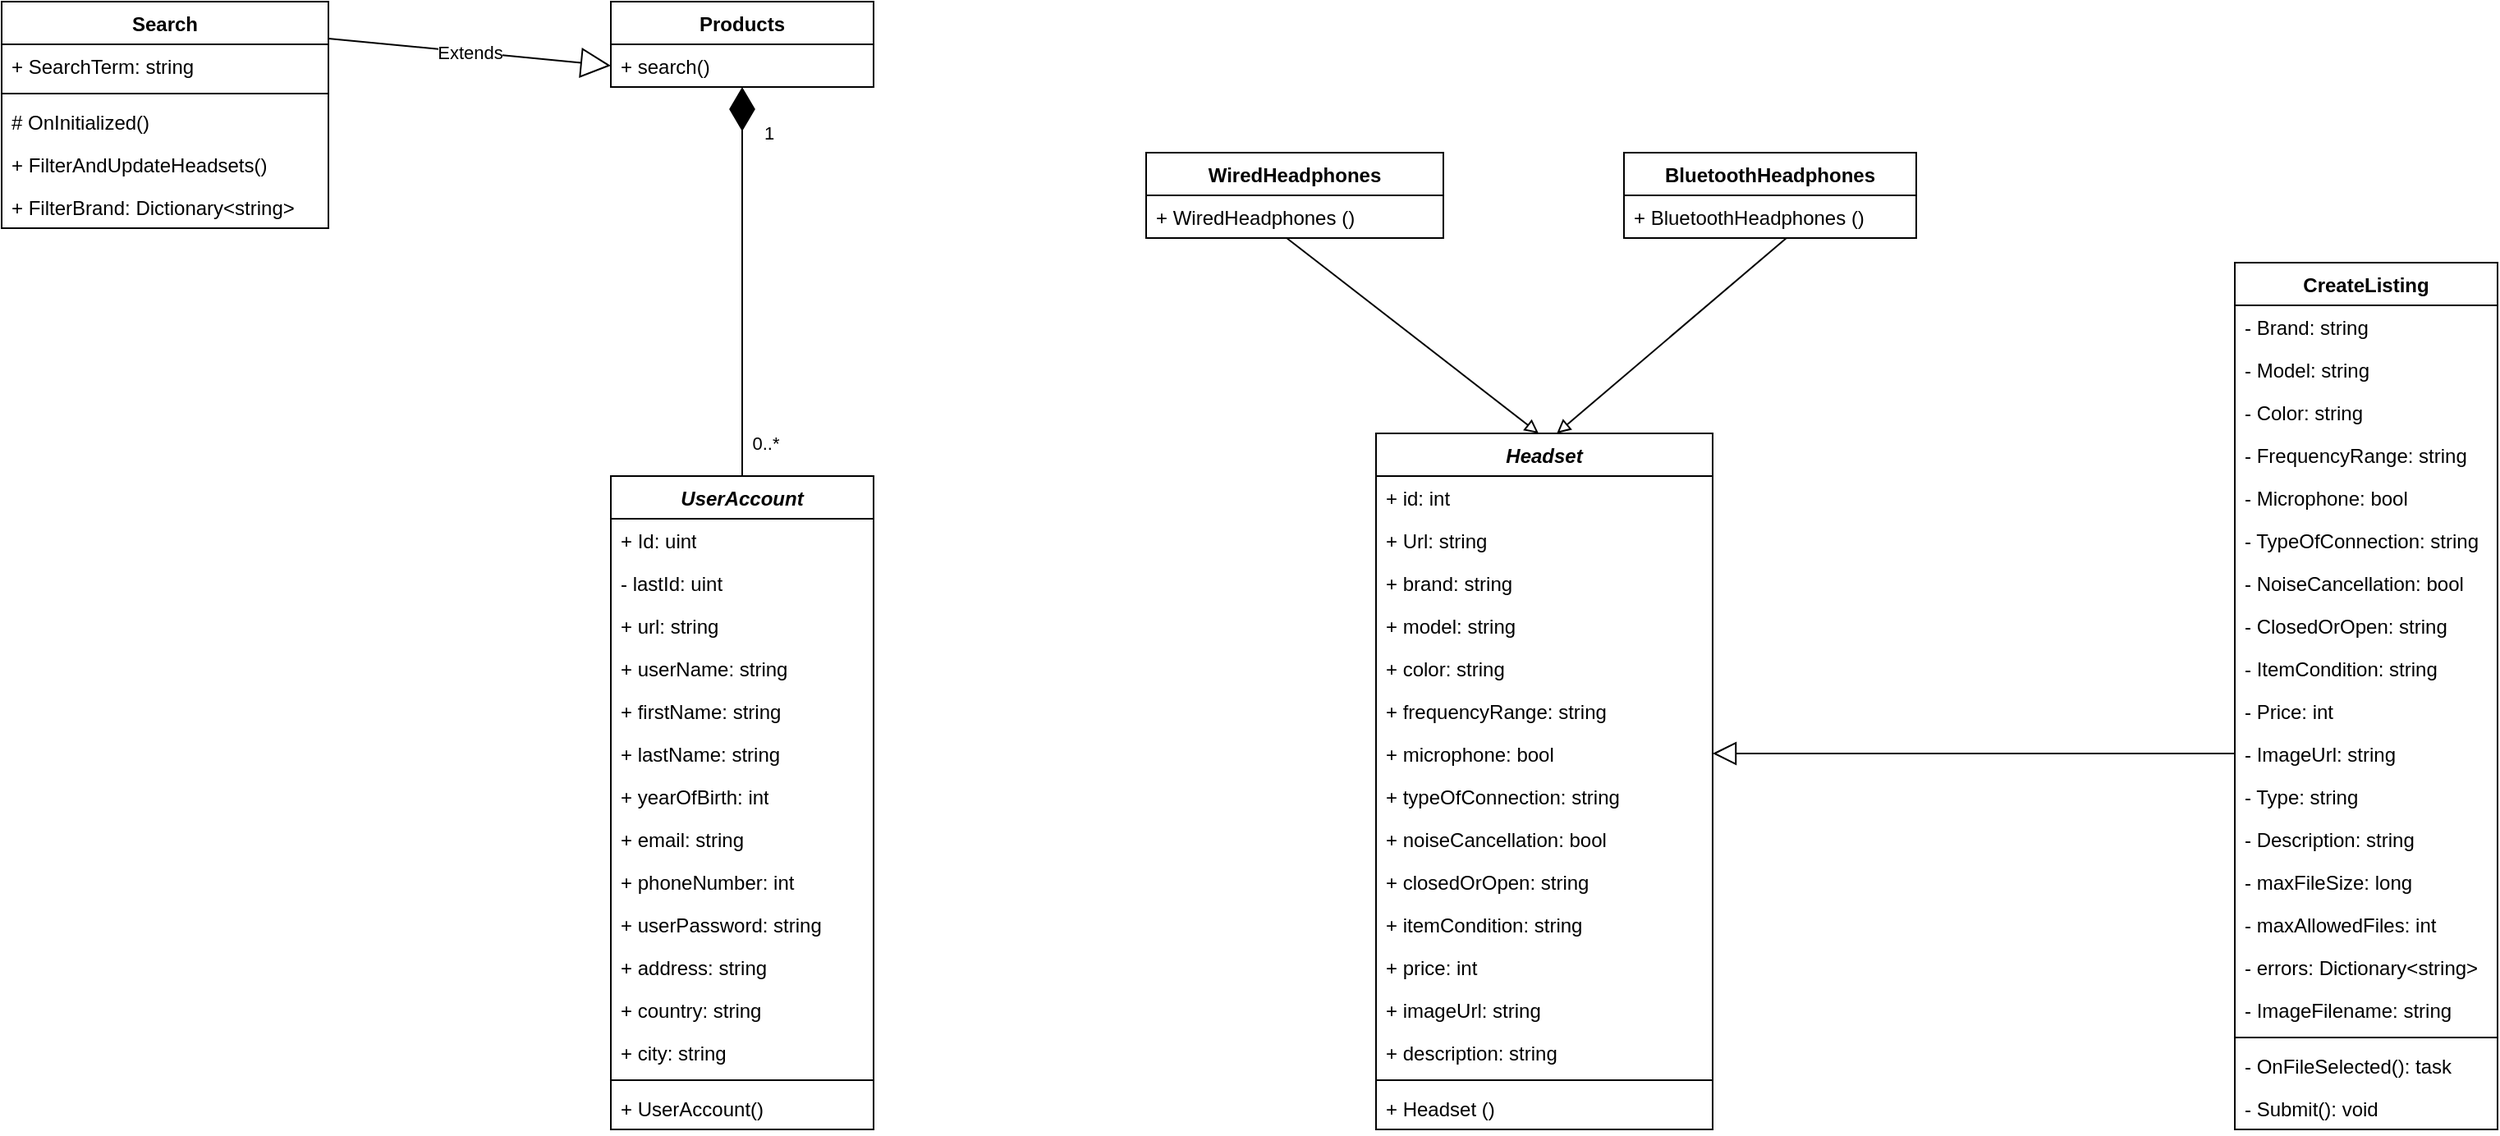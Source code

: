 <mxfile version="24.2.5" type="device">
  <diagram id="C5RBs43oDa-KdzZeNtuy" name="Page-1">
    <mxGraphModel dx="1793" dy="1733" grid="0" gridSize="10" guides="1" tooltips="1" connect="1" arrows="1" fold="1" page="0" pageScale="1" pageWidth="827" pageHeight="1169" math="0" shadow="0">
      <root>
        <mxCell id="WIyWlLk6GJQsqaUBKTNV-0" />
        <mxCell id="WIyWlLk6GJQsqaUBKTNV-1" parent="WIyWlLk6GJQsqaUBKTNV-0" />
        <mxCell id="Wh26aWjTV0uqgQxp3goM-0" value="Products" style="swimlane;fontStyle=1;align=center;verticalAlign=top;childLayout=stackLayout;horizontal=1;startSize=26;horizontalStack=0;resizeParent=1;resizeParentMax=0;resizeLast=0;collapsible=1;marginBottom=0;whiteSpace=wrap;html=1;" parent="WIyWlLk6GJQsqaUBKTNV-1" vertex="1">
          <mxGeometry x="676" y="-700" width="160" height="52" as="geometry" />
        </mxCell>
        <mxCell id="Wh26aWjTV0uqgQxp3goM-45" value="+ search()" style="text;strokeColor=none;fillColor=none;align=left;verticalAlign=top;spacingLeft=4;spacingRight=4;overflow=hidden;rotatable=0;points=[[0,0.5],[1,0.5]];portConstraint=eastwest;whiteSpace=wrap;html=1;" parent="Wh26aWjTV0uqgQxp3goM-0" vertex="1">
          <mxGeometry y="26" width="160" height="26" as="geometry" />
        </mxCell>
        <mxCell id="Wh26aWjTV0uqgQxp3goM-4" value="&lt;i&gt;UserAccount&lt;/i&gt;" style="swimlane;fontStyle=1;align=center;verticalAlign=top;childLayout=stackLayout;horizontal=1;startSize=26;horizontalStack=0;resizeParent=1;resizeParentMax=0;resizeLast=0;collapsible=1;marginBottom=0;whiteSpace=wrap;html=1;" parent="WIyWlLk6GJQsqaUBKTNV-1" vertex="1">
          <mxGeometry x="676" y="-411" width="160" height="398" as="geometry" />
        </mxCell>
        <mxCell id="Wh26aWjTV0uqgQxp3goM-5" value="+ Id: uint" style="text;strokeColor=none;fillColor=none;align=left;verticalAlign=top;spacingLeft=4;spacingRight=4;overflow=hidden;rotatable=0;points=[[0,0.5],[1,0.5]];portConstraint=eastwest;whiteSpace=wrap;html=1;" parent="Wh26aWjTV0uqgQxp3goM-4" vertex="1">
          <mxGeometry y="26" width="160" height="26" as="geometry" />
        </mxCell>
        <mxCell id="cCm3TZgMSsaW-0XqgvNJ-2" value="- lastId: uint" style="text;strokeColor=none;fillColor=none;align=left;verticalAlign=top;spacingLeft=4;spacingRight=4;overflow=hidden;rotatable=0;points=[[0,0.5],[1,0.5]];portConstraint=eastwest;whiteSpace=wrap;html=1;" vertex="1" parent="Wh26aWjTV0uqgQxp3goM-4">
          <mxGeometry y="52" width="160" height="26" as="geometry" />
        </mxCell>
        <mxCell id="Wh26aWjTV0uqgQxp3goM-8" value="+ url: string" style="text;strokeColor=none;fillColor=none;align=left;verticalAlign=top;spacingLeft=4;spacingRight=4;overflow=hidden;rotatable=0;points=[[0,0.5],[1,0.5]];portConstraint=eastwest;whiteSpace=wrap;html=1;" parent="Wh26aWjTV0uqgQxp3goM-4" vertex="1">
          <mxGeometry y="78" width="160" height="26" as="geometry" />
        </mxCell>
        <mxCell id="Wh26aWjTV0uqgQxp3goM-9" value="+ userName: string" style="text;strokeColor=none;fillColor=none;align=left;verticalAlign=top;spacingLeft=4;spacingRight=4;overflow=hidden;rotatable=0;points=[[0,0.5],[1,0.5]];portConstraint=eastwest;whiteSpace=wrap;html=1;" parent="Wh26aWjTV0uqgQxp3goM-4" vertex="1">
          <mxGeometry y="104" width="160" height="26" as="geometry" />
        </mxCell>
        <mxCell id="Wh26aWjTV0uqgQxp3goM-11" value="+ firstName: string" style="text;strokeColor=none;fillColor=none;align=left;verticalAlign=top;spacingLeft=4;spacingRight=4;overflow=hidden;rotatable=0;points=[[0,0.5],[1,0.5]];portConstraint=eastwest;whiteSpace=wrap;html=1;" parent="Wh26aWjTV0uqgQxp3goM-4" vertex="1">
          <mxGeometry y="130" width="160" height="26" as="geometry" />
        </mxCell>
        <mxCell id="Wh26aWjTV0uqgQxp3goM-10" value="+ lastName: string" style="text;strokeColor=none;fillColor=none;align=left;verticalAlign=top;spacingLeft=4;spacingRight=4;overflow=hidden;rotatable=0;points=[[0,0.5],[1,0.5]];portConstraint=eastwest;whiteSpace=wrap;html=1;" parent="Wh26aWjTV0uqgQxp3goM-4" vertex="1">
          <mxGeometry y="156" width="160" height="26" as="geometry" />
        </mxCell>
        <mxCell id="cCm3TZgMSsaW-0XqgvNJ-3" value="+ yearOfBirth: int" style="text;strokeColor=none;fillColor=none;align=left;verticalAlign=top;spacingLeft=4;spacingRight=4;overflow=hidden;rotatable=0;points=[[0,0.5],[1,0.5]];portConstraint=eastwest;whiteSpace=wrap;html=1;" vertex="1" parent="Wh26aWjTV0uqgQxp3goM-4">
          <mxGeometry y="182" width="160" height="26" as="geometry" />
        </mxCell>
        <mxCell id="cCm3TZgMSsaW-0XqgvNJ-4" value="+ email: string" style="text;strokeColor=none;fillColor=none;align=left;verticalAlign=top;spacingLeft=4;spacingRight=4;overflow=hidden;rotatable=0;points=[[0,0.5],[1,0.5]];portConstraint=eastwest;whiteSpace=wrap;html=1;" vertex="1" parent="Wh26aWjTV0uqgQxp3goM-4">
          <mxGeometry y="208" width="160" height="26" as="geometry" />
        </mxCell>
        <mxCell id="cCm3TZgMSsaW-0XqgvNJ-5" value="+ phoneNumber: int" style="text;strokeColor=none;fillColor=none;align=left;verticalAlign=top;spacingLeft=4;spacingRight=4;overflow=hidden;rotatable=0;points=[[0,0.5],[1,0.5]];portConstraint=eastwest;whiteSpace=wrap;html=1;" vertex="1" parent="Wh26aWjTV0uqgQxp3goM-4">
          <mxGeometry y="234" width="160" height="26" as="geometry" />
        </mxCell>
        <mxCell id="cCm3TZgMSsaW-0XqgvNJ-6" value="+ userPassword: string" style="text;strokeColor=none;fillColor=none;align=left;verticalAlign=top;spacingLeft=4;spacingRight=4;overflow=hidden;rotatable=0;points=[[0,0.5],[1,0.5]];portConstraint=eastwest;whiteSpace=wrap;html=1;" vertex="1" parent="Wh26aWjTV0uqgQxp3goM-4">
          <mxGeometry y="260" width="160" height="26" as="geometry" />
        </mxCell>
        <mxCell id="cCm3TZgMSsaW-0XqgvNJ-7" value="+ address: string" style="text;strokeColor=none;fillColor=none;align=left;verticalAlign=top;spacingLeft=4;spacingRight=4;overflow=hidden;rotatable=0;points=[[0,0.5],[1,0.5]];portConstraint=eastwest;whiteSpace=wrap;html=1;" vertex="1" parent="Wh26aWjTV0uqgQxp3goM-4">
          <mxGeometry y="286" width="160" height="26" as="geometry" />
        </mxCell>
        <mxCell id="cCm3TZgMSsaW-0XqgvNJ-8" value="+ country: string" style="text;strokeColor=none;fillColor=none;align=left;verticalAlign=top;spacingLeft=4;spacingRight=4;overflow=hidden;rotatable=0;points=[[0,0.5],[1,0.5]];portConstraint=eastwest;whiteSpace=wrap;html=1;" vertex="1" parent="Wh26aWjTV0uqgQxp3goM-4">
          <mxGeometry y="312" width="160" height="26" as="geometry" />
        </mxCell>
        <mxCell id="cCm3TZgMSsaW-0XqgvNJ-9" value="+ city: string" style="text;strokeColor=none;fillColor=none;align=left;verticalAlign=top;spacingLeft=4;spacingRight=4;overflow=hidden;rotatable=0;points=[[0,0.5],[1,0.5]];portConstraint=eastwest;whiteSpace=wrap;html=1;" vertex="1" parent="Wh26aWjTV0uqgQxp3goM-4">
          <mxGeometry y="338" width="160" height="26" as="geometry" />
        </mxCell>
        <mxCell id="Wh26aWjTV0uqgQxp3goM-6" value="" style="line;strokeWidth=1;fillColor=none;align=left;verticalAlign=middle;spacingTop=-1;spacingLeft=3;spacingRight=3;rotatable=0;labelPosition=right;points=[];portConstraint=eastwest;strokeColor=inherit;" parent="Wh26aWjTV0uqgQxp3goM-4" vertex="1">
          <mxGeometry y="364" width="160" height="8" as="geometry" />
        </mxCell>
        <mxCell id="Wh26aWjTV0uqgQxp3goM-7" value="+ UserAccount()" style="text;strokeColor=none;fillColor=none;align=left;verticalAlign=top;spacingLeft=4;spacingRight=4;overflow=hidden;rotatable=0;points=[[0,0.5],[1,0.5]];portConstraint=eastwest;whiteSpace=wrap;html=1;" parent="Wh26aWjTV0uqgQxp3goM-4" vertex="1">
          <mxGeometry y="372" width="160" height="26" as="geometry" />
        </mxCell>
        <mxCell id="Wh26aWjTV0uqgQxp3goM-18" value="" style="endArrow=diamondThin;endFill=1;endSize=24;html=1;rounded=0;exitX=0.5;exitY=0;exitDx=0;exitDy=0;entryX=0.5;entryY=1;entryDx=0;entryDy=0;" parent="WIyWlLk6GJQsqaUBKTNV-1" source="Wh26aWjTV0uqgQxp3goM-4" target="Wh26aWjTV0uqgQxp3goM-0" edge="1">
          <mxGeometry width="160" relative="1" as="geometry">
            <mxPoint x="690" y="190" as="sourcePoint" />
            <mxPoint x="755" y="-534" as="targetPoint" />
          </mxGeometry>
        </mxCell>
        <mxCell id="Wh26aWjTV0uqgQxp3goM-19" value="1" style="edgeLabel;html=1;align=center;verticalAlign=middle;resizable=0;points=[];" parent="Wh26aWjTV0uqgQxp3goM-18" vertex="1" connectable="0">
          <mxGeometry x="0.67" y="2" relative="1" as="geometry">
            <mxPoint x="18" y="-11" as="offset" />
          </mxGeometry>
        </mxCell>
        <mxCell id="Wh26aWjTV0uqgQxp3goM-20" value="0..*" style="edgeLabel;html=1;align=center;verticalAlign=middle;resizable=0;points=[];" parent="Wh26aWjTV0uqgQxp3goM-18" vertex="1" connectable="0">
          <mxGeometry x="-0.796" relative="1" as="geometry">
            <mxPoint x="14" y="4" as="offset" />
          </mxGeometry>
        </mxCell>
        <mxCell id="Wh26aWjTV0uqgQxp3goM-52" value="CreateListing" style="swimlane;fontStyle=1;align=center;verticalAlign=top;childLayout=stackLayout;horizontal=1;startSize=26;horizontalStack=0;resizeParent=1;resizeParentMax=0;resizeLast=0;collapsible=1;marginBottom=0;whiteSpace=wrap;html=1;" parent="WIyWlLk6GJQsqaUBKTNV-1" vertex="1">
          <mxGeometry x="1665" y="-541" width="160" height="528" as="geometry" />
        </mxCell>
        <mxCell id="Wh26aWjTV0uqgQxp3goM-53" value="- Brand: string" style="text;strokeColor=none;fillColor=none;align=left;verticalAlign=top;spacingLeft=4;spacingRight=4;overflow=hidden;rotatable=0;points=[[0,0.5],[1,0.5]];portConstraint=eastwest;whiteSpace=wrap;html=1;" parent="Wh26aWjTV0uqgQxp3goM-52" vertex="1">
          <mxGeometry y="26" width="160" height="26" as="geometry" />
        </mxCell>
        <mxCell id="Wh26aWjTV0uqgQxp3goM-60" value="- Model: string" style="text;strokeColor=none;fillColor=none;align=left;verticalAlign=top;spacingLeft=4;spacingRight=4;overflow=hidden;rotatable=0;points=[[0,0.5],[1,0.5]];portConstraint=eastwest;whiteSpace=wrap;html=1;" parent="Wh26aWjTV0uqgQxp3goM-52" vertex="1">
          <mxGeometry y="52" width="160" height="26" as="geometry" />
        </mxCell>
        <mxCell id="Wh26aWjTV0uqgQxp3goM-61" value="- Color: string" style="text;strokeColor=none;fillColor=none;align=left;verticalAlign=top;spacingLeft=4;spacingRight=4;overflow=hidden;rotatable=0;points=[[0,0.5],[1,0.5]];portConstraint=eastwest;whiteSpace=wrap;html=1;" parent="Wh26aWjTV0uqgQxp3goM-52" vertex="1">
          <mxGeometry y="78" width="160" height="26" as="geometry" />
        </mxCell>
        <mxCell id="Wh26aWjTV0uqgQxp3goM-62" value="- FrequencyRange: string" style="text;strokeColor=none;fillColor=none;align=left;verticalAlign=top;spacingLeft=4;spacingRight=4;overflow=hidden;rotatable=0;points=[[0,0.5],[1,0.5]];portConstraint=eastwest;whiteSpace=wrap;html=1;" parent="Wh26aWjTV0uqgQxp3goM-52" vertex="1">
          <mxGeometry y="104" width="160" height="26" as="geometry" />
        </mxCell>
        <mxCell id="VGPgQlgKn9IcJByzv7eH-1" value="- Microphone: bool" style="text;strokeColor=none;fillColor=none;align=left;verticalAlign=top;spacingLeft=4;spacingRight=4;overflow=hidden;rotatable=0;points=[[0,0.5],[1,0.5]];portConstraint=eastwest;whiteSpace=wrap;html=1;" parent="Wh26aWjTV0uqgQxp3goM-52" vertex="1">
          <mxGeometry y="130" width="160" height="26" as="geometry" />
        </mxCell>
        <mxCell id="VGPgQlgKn9IcJByzv7eH-0" value="- TypeOfConnection: string" style="text;strokeColor=none;fillColor=none;align=left;verticalAlign=top;spacingLeft=4;spacingRight=4;overflow=hidden;rotatable=0;points=[[0,0.5],[1,0.5]];portConstraint=eastwest;whiteSpace=wrap;html=1;" parent="Wh26aWjTV0uqgQxp3goM-52" vertex="1">
          <mxGeometry y="156" width="160" height="26" as="geometry" />
        </mxCell>
        <mxCell id="VGPgQlgKn9IcJByzv7eH-2" value="- NoiseCancellation: bool" style="text;strokeColor=none;fillColor=none;align=left;verticalAlign=top;spacingLeft=4;spacingRight=4;overflow=hidden;rotatable=0;points=[[0,0.5],[1,0.5]];portConstraint=eastwest;whiteSpace=wrap;html=1;" parent="Wh26aWjTV0uqgQxp3goM-52" vertex="1">
          <mxGeometry y="182" width="160" height="26" as="geometry" />
        </mxCell>
        <mxCell id="VGPgQlgKn9IcJByzv7eH-3" value="- ClosedOrOpen: string" style="text;strokeColor=none;fillColor=none;align=left;verticalAlign=top;spacingLeft=4;spacingRight=4;overflow=hidden;rotatable=0;points=[[0,0.5],[1,0.5]];portConstraint=eastwest;whiteSpace=wrap;html=1;" parent="Wh26aWjTV0uqgQxp3goM-52" vertex="1">
          <mxGeometry y="208" width="160" height="26" as="geometry" />
        </mxCell>
        <mxCell id="VGPgQlgKn9IcJByzv7eH-4" value="- ItemCondition: string" style="text;strokeColor=none;fillColor=none;align=left;verticalAlign=top;spacingLeft=4;spacingRight=4;overflow=hidden;rotatable=0;points=[[0,0.5],[1,0.5]];portConstraint=eastwest;whiteSpace=wrap;html=1;" parent="Wh26aWjTV0uqgQxp3goM-52" vertex="1">
          <mxGeometry y="234" width="160" height="26" as="geometry" />
        </mxCell>
        <mxCell id="VGPgQlgKn9IcJByzv7eH-5" value="- Price: int" style="text;strokeColor=none;fillColor=none;align=left;verticalAlign=top;spacingLeft=4;spacingRight=4;overflow=hidden;rotatable=0;points=[[0,0.5],[1,0.5]];portConstraint=eastwest;whiteSpace=wrap;html=1;" parent="Wh26aWjTV0uqgQxp3goM-52" vertex="1">
          <mxGeometry y="260" width="160" height="26" as="geometry" />
        </mxCell>
        <mxCell id="VGPgQlgKn9IcJByzv7eH-6" value="- ImageUrl: string" style="text;strokeColor=none;fillColor=none;align=left;verticalAlign=top;spacingLeft=4;spacingRight=4;overflow=hidden;rotatable=0;points=[[0,0.5],[1,0.5]];portConstraint=eastwest;whiteSpace=wrap;html=1;" parent="Wh26aWjTV0uqgQxp3goM-52" vertex="1">
          <mxGeometry y="286" width="160" height="26" as="geometry" />
        </mxCell>
        <mxCell id="VGPgQlgKn9IcJByzv7eH-7" value="- Type: string" style="text;strokeColor=none;fillColor=none;align=left;verticalAlign=top;spacingLeft=4;spacingRight=4;overflow=hidden;rotatable=0;points=[[0,0.5],[1,0.5]];portConstraint=eastwest;whiteSpace=wrap;html=1;" parent="Wh26aWjTV0uqgQxp3goM-52" vertex="1">
          <mxGeometry y="312" width="160" height="26" as="geometry" />
        </mxCell>
        <mxCell id="cCm3TZgMSsaW-0XqgvNJ-0" value="- Description: string" style="text;strokeColor=none;fillColor=none;align=left;verticalAlign=top;spacingLeft=4;spacingRight=4;overflow=hidden;rotatable=0;points=[[0,0.5],[1,0.5]];portConstraint=eastwest;whiteSpace=wrap;html=1;" vertex="1" parent="Wh26aWjTV0uqgQxp3goM-52">
          <mxGeometry y="338" width="160" height="26" as="geometry" />
        </mxCell>
        <mxCell id="VGPgQlgKn9IcJByzv7eH-8" value="- maxFileSize: long" style="text;strokeColor=none;fillColor=none;align=left;verticalAlign=top;spacingLeft=4;spacingRight=4;overflow=hidden;rotatable=0;points=[[0,0.5],[1,0.5]];portConstraint=eastwest;whiteSpace=wrap;html=1;" parent="Wh26aWjTV0uqgQxp3goM-52" vertex="1">
          <mxGeometry y="364" width="160" height="26" as="geometry" />
        </mxCell>
        <mxCell id="VGPgQlgKn9IcJByzv7eH-9" value="- maxAllowedFiles: int" style="text;strokeColor=none;fillColor=none;align=left;verticalAlign=top;spacingLeft=4;spacingRight=4;overflow=hidden;rotatable=0;points=[[0,0.5],[1,0.5]];portConstraint=eastwest;whiteSpace=wrap;html=1;" parent="Wh26aWjTV0uqgQxp3goM-52" vertex="1">
          <mxGeometry y="390" width="160" height="26" as="geometry" />
        </mxCell>
        <mxCell id="VGPgQlgKn9IcJByzv7eH-10" value="- errors: Dictionary&amp;lt;string&amp;gt;" style="text;strokeColor=none;fillColor=none;align=left;verticalAlign=top;spacingLeft=4;spacingRight=4;overflow=hidden;rotatable=0;points=[[0,0.5],[1,0.5]];portConstraint=eastwest;whiteSpace=wrap;html=1;" parent="Wh26aWjTV0uqgQxp3goM-52" vertex="1">
          <mxGeometry y="416" width="160" height="26" as="geometry" />
        </mxCell>
        <mxCell id="VGPgQlgKn9IcJByzv7eH-11" value="- ImageFilename: string" style="text;strokeColor=none;fillColor=none;align=left;verticalAlign=top;spacingLeft=4;spacingRight=4;overflow=hidden;rotatable=0;points=[[0,0.5],[1,0.5]];portConstraint=eastwest;whiteSpace=wrap;html=1;" parent="Wh26aWjTV0uqgQxp3goM-52" vertex="1">
          <mxGeometry y="442" width="160" height="26" as="geometry" />
        </mxCell>
        <mxCell id="Wh26aWjTV0uqgQxp3goM-54" value="" style="line;strokeWidth=1;fillColor=none;align=left;verticalAlign=middle;spacingTop=-1;spacingLeft=3;spacingRight=3;rotatable=0;labelPosition=right;points=[];portConstraint=eastwest;strokeColor=inherit;" parent="Wh26aWjTV0uqgQxp3goM-52" vertex="1">
          <mxGeometry y="468" width="160" height="8" as="geometry" />
        </mxCell>
        <mxCell id="Wh26aWjTV0uqgQxp3goM-55" value="- OnFileSelected(): task" style="text;strokeColor=none;fillColor=none;align=left;verticalAlign=top;spacingLeft=4;spacingRight=4;overflow=hidden;rotatable=0;points=[[0,0.5],[1,0.5]];portConstraint=eastwest;whiteSpace=wrap;html=1;" parent="Wh26aWjTV0uqgQxp3goM-52" vertex="1">
          <mxGeometry y="476" width="160" height="26" as="geometry" />
        </mxCell>
        <mxCell id="Wh26aWjTV0uqgQxp3goM-64" value="- Submit(): void" style="text;strokeColor=none;fillColor=none;align=left;verticalAlign=top;spacingLeft=4;spacingRight=4;overflow=hidden;rotatable=0;points=[[0,0.5],[1,0.5]];portConstraint=eastwest;whiteSpace=wrap;html=1;" parent="Wh26aWjTV0uqgQxp3goM-52" vertex="1">
          <mxGeometry y="502" width="160" height="26" as="geometry" />
        </mxCell>
        <mxCell id="Wh26aWjTV0uqgQxp3goM-99" value="Search" style="swimlane;fontStyle=1;align=center;verticalAlign=top;childLayout=stackLayout;horizontal=1;startSize=26;horizontalStack=0;resizeParent=1;resizeParentMax=0;resizeLast=0;collapsible=1;marginBottom=0;whiteSpace=wrap;html=1;" parent="WIyWlLk6GJQsqaUBKTNV-1" vertex="1">
          <mxGeometry x="305" y="-700" width="199" height="138" as="geometry" />
        </mxCell>
        <mxCell id="Wh26aWjTV0uqgQxp3goM-100" value="+ SearchTerm: string" style="text;strokeColor=none;fillColor=none;align=left;verticalAlign=top;spacingLeft=4;spacingRight=4;overflow=hidden;rotatable=0;points=[[0,0.5],[1,0.5]];portConstraint=eastwest;whiteSpace=wrap;html=1;" parent="Wh26aWjTV0uqgQxp3goM-99" vertex="1">
          <mxGeometry y="26" width="199" height="26" as="geometry" />
        </mxCell>
        <mxCell id="Wh26aWjTV0uqgQxp3goM-101" value="" style="line;strokeWidth=1;fillColor=none;align=left;verticalAlign=middle;spacingTop=-1;spacingLeft=3;spacingRight=3;rotatable=0;labelPosition=right;points=[];portConstraint=eastwest;strokeColor=inherit;" parent="Wh26aWjTV0uqgQxp3goM-99" vertex="1">
          <mxGeometry y="52" width="199" height="8" as="geometry" />
        </mxCell>
        <mxCell id="Wh26aWjTV0uqgQxp3goM-102" value="# OnInitialized()" style="text;strokeColor=none;fillColor=none;align=left;verticalAlign=top;spacingLeft=4;spacingRight=4;overflow=hidden;rotatable=0;points=[[0,0.5],[1,0.5]];portConstraint=eastwest;whiteSpace=wrap;html=1;" parent="Wh26aWjTV0uqgQxp3goM-99" vertex="1">
          <mxGeometry y="60" width="199" height="26" as="geometry" />
        </mxCell>
        <mxCell id="cCm3TZgMSsaW-0XqgvNJ-10" value="+ FilterAndUpdateHeadsets()" style="text;strokeColor=none;fillColor=none;align=left;verticalAlign=top;spacingLeft=4;spacingRight=4;overflow=hidden;rotatable=0;points=[[0,0.5],[1,0.5]];portConstraint=eastwest;whiteSpace=wrap;html=1;" vertex="1" parent="Wh26aWjTV0uqgQxp3goM-99">
          <mxGeometry y="86" width="199" height="26" as="geometry" />
        </mxCell>
        <mxCell id="cCm3TZgMSsaW-0XqgvNJ-11" value="+ FilterBrand: Dictionary&amp;lt;string&amp;gt;" style="text;strokeColor=none;fillColor=none;align=left;verticalAlign=top;spacingLeft=4;spacingRight=4;overflow=hidden;rotatable=0;points=[[0,0.5],[1,0.5]];portConstraint=eastwest;whiteSpace=wrap;html=1;" vertex="1" parent="Wh26aWjTV0uqgQxp3goM-99">
          <mxGeometry y="112" width="199" height="26" as="geometry" />
        </mxCell>
        <mxCell id="Wh26aWjTV0uqgQxp3goM-105" value="Extends" style="endArrow=block;endSize=16;endFill=0;html=1;rounded=0;entryX=0;entryY=0.5;entryDx=0;entryDy=0;exitX=1;exitY=0.163;exitDx=0;exitDy=0;exitPerimeter=0;" parent="WIyWlLk6GJQsqaUBKTNV-1" source="Wh26aWjTV0uqgQxp3goM-99" target="Wh26aWjTV0uqgQxp3goM-45" edge="1">
          <mxGeometry width="160" relative="1" as="geometry">
            <mxPoint x="451" y="383" as="sourcePoint" />
            <mxPoint x="611" y="383" as="targetPoint" />
            <Array as="points" />
          </mxGeometry>
        </mxCell>
        <mxCell id="Wh26aWjTV0uqgQxp3goM-112" value="&lt;i&gt;Headset&lt;/i&gt;" style="swimlane;fontStyle=1;align=center;verticalAlign=top;childLayout=stackLayout;horizontal=1;startSize=26;horizontalStack=0;resizeParent=1;resizeParentMax=0;resizeLast=0;collapsible=1;marginBottom=0;whiteSpace=wrap;html=1;" parent="WIyWlLk6GJQsqaUBKTNV-1" vertex="1">
          <mxGeometry x="1142" y="-437" width="205" height="424" as="geometry" />
        </mxCell>
        <mxCell id="VGPgQlgKn9IcJByzv7eH-13" value="+ id: int" style="text;strokeColor=none;fillColor=none;align=left;verticalAlign=top;spacingLeft=4;spacingRight=4;overflow=hidden;rotatable=0;points=[[0,0.5],[1,0.5]];portConstraint=eastwest;whiteSpace=wrap;html=1;" parent="Wh26aWjTV0uqgQxp3goM-112" vertex="1">
          <mxGeometry y="26" width="205" height="26" as="geometry" />
        </mxCell>
        <mxCell id="VGPgQlgKn9IcJByzv7eH-12" value="+ Url: string" style="text;strokeColor=none;fillColor=none;align=left;verticalAlign=top;spacingLeft=4;spacingRight=4;overflow=hidden;rotatable=0;points=[[0,0.5],[1,0.5]];portConstraint=eastwest;whiteSpace=wrap;html=1;" parent="Wh26aWjTV0uqgQxp3goM-112" vertex="1">
          <mxGeometry y="52" width="205" height="26" as="geometry" />
        </mxCell>
        <mxCell id="Wh26aWjTV0uqgQxp3goM-113" value="+ brand: string" style="text;strokeColor=none;fillColor=none;align=left;verticalAlign=top;spacingLeft=4;spacingRight=4;overflow=hidden;rotatable=0;points=[[0,0.5],[1,0.5]];portConstraint=eastwest;whiteSpace=wrap;html=1;" parent="Wh26aWjTV0uqgQxp3goM-112" vertex="1">
          <mxGeometry y="78" width="205" height="26" as="geometry" />
        </mxCell>
        <mxCell id="VGPgQlgKn9IcJByzv7eH-14" value="+ model: string" style="text;strokeColor=none;fillColor=none;align=left;verticalAlign=top;spacingLeft=4;spacingRight=4;overflow=hidden;rotatable=0;points=[[0,0.5],[1,0.5]];portConstraint=eastwest;whiteSpace=wrap;html=1;" parent="Wh26aWjTV0uqgQxp3goM-112" vertex="1">
          <mxGeometry y="104" width="205" height="26" as="geometry" />
        </mxCell>
        <mxCell id="Wh26aWjTV0uqgQxp3goM-116" value="+ color: string" style="text;strokeColor=none;fillColor=none;align=left;verticalAlign=top;spacingLeft=4;spacingRight=4;overflow=hidden;rotatable=0;points=[[0,0.5],[1,0.5]];portConstraint=eastwest;whiteSpace=wrap;html=1;" parent="Wh26aWjTV0uqgQxp3goM-112" vertex="1">
          <mxGeometry y="130" width="205" height="26" as="geometry" />
        </mxCell>
        <mxCell id="Wh26aWjTV0uqgQxp3goM-117" value="+ frequencyRange: string" style="text;strokeColor=none;fillColor=none;align=left;verticalAlign=top;spacingLeft=4;spacingRight=4;overflow=hidden;rotatable=0;points=[[0,0.5],[1,0.5]];portConstraint=eastwest;whiteSpace=wrap;html=1;" parent="Wh26aWjTV0uqgQxp3goM-112" vertex="1">
          <mxGeometry y="156" width="205" height="26" as="geometry" />
        </mxCell>
        <mxCell id="Wh26aWjTV0uqgQxp3goM-118" value="+ microphone: bool" style="text;strokeColor=none;fillColor=none;align=left;verticalAlign=top;spacingLeft=4;spacingRight=4;overflow=hidden;rotatable=0;points=[[0,0.5],[1,0.5]];portConstraint=eastwest;whiteSpace=wrap;html=1;" parent="Wh26aWjTV0uqgQxp3goM-112" vertex="1">
          <mxGeometry y="182" width="205" height="26" as="geometry" />
        </mxCell>
        <mxCell id="Wh26aWjTV0uqgQxp3goM-120" value="+ typeOfConnection: string" style="text;strokeColor=none;fillColor=none;align=left;verticalAlign=top;spacingLeft=4;spacingRight=4;overflow=hidden;rotatable=0;points=[[0,0.5],[1,0.5]];portConstraint=eastwest;whiteSpace=wrap;html=1;" parent="Wh26aWjTV0uqgQxp3goM-112" vertex="1">
          <mxGeometry y="208" width="205" height="26" as="geometry" />
        </mxCell>
        <mxCell id="Wh26aWjTV0uqgQxp3goM-122" value="+ noiseCancellation: bool" style="text;strokeColor=none;fillColor=none;align=left;verticalAlign=top;spacingLeft=4;spacingRight=4;overflow=hidden;rotatable=0;points=[[0,0.5],[1,0.5]];portConstraint=eastwest;whiteSpace=wrap;html=1;" parent="Wh26aWjTV0uqgQxp3goM-112" vertex="1">
          <mxGeometry y="234" width="205" height="26" as="geometry" />
        </mxCell>
        <mxCell id="Wh26aWjTV0uqgQxp3goM-121" value="+ closedOrOpen: string" style="text;strokeColor=none;fillColor=none;align=left;verticalAlign=top;spacingLeft=4;spacingRight=4;overflow=hidden;rotatable=0;points=[[0,0.5],[1,0.5]];portConstraint=eastwest;whiteSpace=wrap;html=1;" parent="Wh26aWjTV0uqgQxp3goM-112" vertex="1">
          <mxGeometry y="260" width="205" height="26" as="geometry" />
        </mxCell>
        <mxCell id="Wh26aWjTV0uqgQxp3goM-119" value="+ itemCondition: string" style="text;strokeColor=none;fillColor=none;align=left;verticalAlign=top;spacingLeft=4;spacingRight=4;overflow=hidden;rotatable=0;points=[[0,0.5],[1,0.5]];portConstraint=eastwest;whiteSpace=wrap;html=1;" parent="Wh26aWjTV0uqgQxp3goM-112" vertex="1">
          <mxGeometry y="286" width="205" height="26" as="geometry" />
        </mxCell>
        <mxCell id="uREHOTcs33ZpqJwG1wTb-2" value="&lt;div&gt;+ price: int&lt;/div&gt;" style="text;strokeColor=none;fillColor=none;align=left;verticalAlign=top;spacingLeft=4;spacingRight=4;overflow=hidden;rotatable=0;points=[[0,0.5],[1,0.5]];portConstraint=eastwest;whiteSpace=wrap;html=1;" parent="Wh26aWjTV0uqgQxp3goM-112" vertex="1">
          <mxGeometry y="312" width="205" height="26" as="geometry" />
        </mxCell>
        <mxCell id="uREHOTcs33ZpqJwG1wTb-4" value="&lt;div&gt;+ imageUrl: string&lt;/div&gt;" style="text;strokeColor=none;fillColor=none;align=left;verticalAlign=top;spacingLeft=4;spacingRight=4;overflow=hidden;rotatable=0;points=[[0,0.5],[1,0.5]];portConstraint=eastwest;whiteSpace=wrap;html=1;" parent="Wh26aWjTV0uqgQxp3goM-112" vertex="1">
          <mxGeometry y="338" width="205" height="26" as="geometry" />
        </mxCell>
        <mxCell id="cCm3TZgMSsaW-0XqgvNJ-1" value="&lt;div&gt;+ description: string&lt;/div&gt;" style="text;strokeColor=none;fillColor=none;align=left;verticalAlign=top;spacingLeft=4;spacingRight=4;overflow=hidden;rotatable=0;points=[[0,0.5],[1,0.5]];portConstraint=eastwest;whiteSpace=wrap;html=1;" vertex="1" parent="Wh26aWjTV0uqgQxp3goM-112">
          <mxGeometry y="364" width="205" height="26" as="geometry" />
        </mxCell>
        <mxCell id="Wh26aWjTV0uqgQxp3goM-114" value="" style="line;strokeWidth=1;fillColor=none;align=left;verticalAlign=middle;spacingTop=-1;spacingLeft=3;spacingRight=3;rotatable=0;labelPosition=right;points=[];portConstraint=eastwest;strokeColor=inherit;" parent="Wh26aWjTV0uqgQxp3goM-112" vertex="1">
          <mxGeometry y="390" width="205" height="8" as="geometry" />
        </mxCell>
        <mxCell id="VGPgQlgKn9IcJByzv7eH-19" value="+ Headset ()" style="text;strokeColor=none;fillColor=none;align=left;verticalAlign=top;spacingLeft=4;spacingRight=4;overflow=hidden;rotatable=0;points=[[0,0.5],[1,0.5]];portConstraint=eastwest;whiteSpace=wrap;html=1;" parent="Wh26aWjTV0uqgQxp3goM-112" vertex="1">
          <mxGeometry y="398" width="205" height="26" as="geometry" />
        </mxCell>
        <mxCell id="Wh26aWjTV0uqgQxp3goM-125" value="" style="endArrow=block;endFill=0;endSize=12;html=1;rounded=0;entryX=1;entryY=0.5;entryDx=0;entryDy=0;exitX=0;exitY=0.5;exitDx=0;exitDy=0;" parent="WIyWlLk6GJQsqaUBKTNV-1" source="VGPgQlgKn9IcJByzv7eH-6" target="Wh26aWjTV0uqgQxp3goM-118" edge="1">
          <mxGeometry width="160" relative="1" as="geometry">
            <mxPoint x="1448" y="192" as="sourcePoint" />
            <mxPoint x="1241" y="0.638" as="targetPoint" />
            <Array as="points" />
          </mxGeometry>
        </mxCell>
        <mxCell id="VGPgQlgKn9IcJByzv7eH-27" value="BluetoothHeadphones" style="swimlane;fontStyle=1;align=center;verticalAlign=top;childLayout=stackLayout;horizontal=1;startSize=26;horizontalStack=0;resizeParent=1;resizeParentMax=0;resizeLast=0;collapsible=1;marginBottom=0;whiteSpace=wrap;html=1;" parent="WIyWlLk6GJQsqaUBKTNV-1" vertex="1">
          <mxGeometry x="1293" y="-608" width="178" height="52" as="geometry" />
        </mxCell>
        <mxCell id="VGPgQlgKn9IcJByzv7eH-31" value="+ BluetoothHeadphones ()" style="text;strokeColor=none;fillColor=none;align=left;verticalAlign=top;spacingLeft=4;spacingRight=4;overflow=hidden;rotatable=0;points=[[0,0.5],[1,0.5]];portConstraint=eastwest;whiteSpace=wrap;html=1;" parent="VGPgQlgKn9IcJByzv7eH-27" vertex="1">
          <mxGeometry y="26" width="178" height="26" as="geometry" />
        </mxCell>
        <mxCell id="VGPgQlgKn9IcJByzv7eH-32" value="WiredHeadphones" style="swimlane;fontStyle=1;align=center;verticalAlign=top;childLayout=stackLayout;horizontal=1;startSize=26;horizontalStack=0;resizeParent=1;resizeParentMax=0;resizeLast=0;collapsible=1;marginBottom=0;whiteSpace=wrap;html=1;" parent="WIyWlLk6GJQsqaUBKTNV-1" vertex="1">
          <mxGeometry x="1002" y="-608" width="181" height="52" as="geometry" />
        </mxCell>
        <mxCell id="VGPgQlgKn9IcJByzv7eH-35" value="+ WiredHeadphones (&lt;span style=&quot;background-color: initial;&quot;&gt;)&lt;/span&gt;" style="text;strokeColor=none;fillColor=none;align=left;verticalAlign=top;spacingLeft=4;spacingRight=4;overflow=hidden;rotatable=0;points=[[0,0.5],[1,0.5]];portConstraint=eastwest;whiteSpace=wrap;html=1;" parent="VGPgQlgKn9IcJByzv7eH-32" vertex="1">
          <mxGeometry y="26" width="181" height="26" as="geometry" />
        </mxCell>
        <mxCell id="VGPgQlgKn9IcJByzv7eH-37" value="" style="endArrow=block;html=1;rounded=0;endFill=0;exitX=0.555;exitY=1.004;exitDx=0;exitDy=0;exitPerimeter=0;entryX=0.537;entryY=0;entryDx=0;entryDy=0;entryPerimeter=0;" parent="WIyWlLk6GJQsqaUBKTNV-1" source="VGPgQlgKn9IcJByzv7eH-31" edge="1" target="Wh26aWjTV0uqgQxp3goM-112">
          <mxGeometry width="50" height="50" relative="1" as="geometry">
            <mxPoint x="1367" y="-534" as="sourcePoint" />
            <mxPoint x="1240" y="-456" as="targetPoint" />
          </mxGeometry>
        </mxCell>
        <mxCell id="VGPgQlgKn9IcJByzv7eH-38" value="" style="endArrow=block;html=1;rounded=0;endFill=0;entryX=0.483;entryY=0;entryDx=0;entryDy=0;entryPerimeter=0;exitX=0.471;exitY=0.99;exitDx=0;exitDy=0;exitPerimeter=0;" parent="WIyWlLk6GJQsqaUBKTNV-1" source="VGPgQlgKn9IcJByzv7eH-35" edge="1" target="Wh26aWjTV0uqgQxp3goM-112">
          <mxGeometry width="50" height="50" relative="1" as="geometry">
            <mxPoint x="1080" y="-550" as="sourcePoint" />
            <mxPoint x="1232" y="-455" as="targetPoint" />
          </mxGeometry>
        </mxCell>
      </root>
    </mxGraphModel>
  </diagram>
</mxfile>
